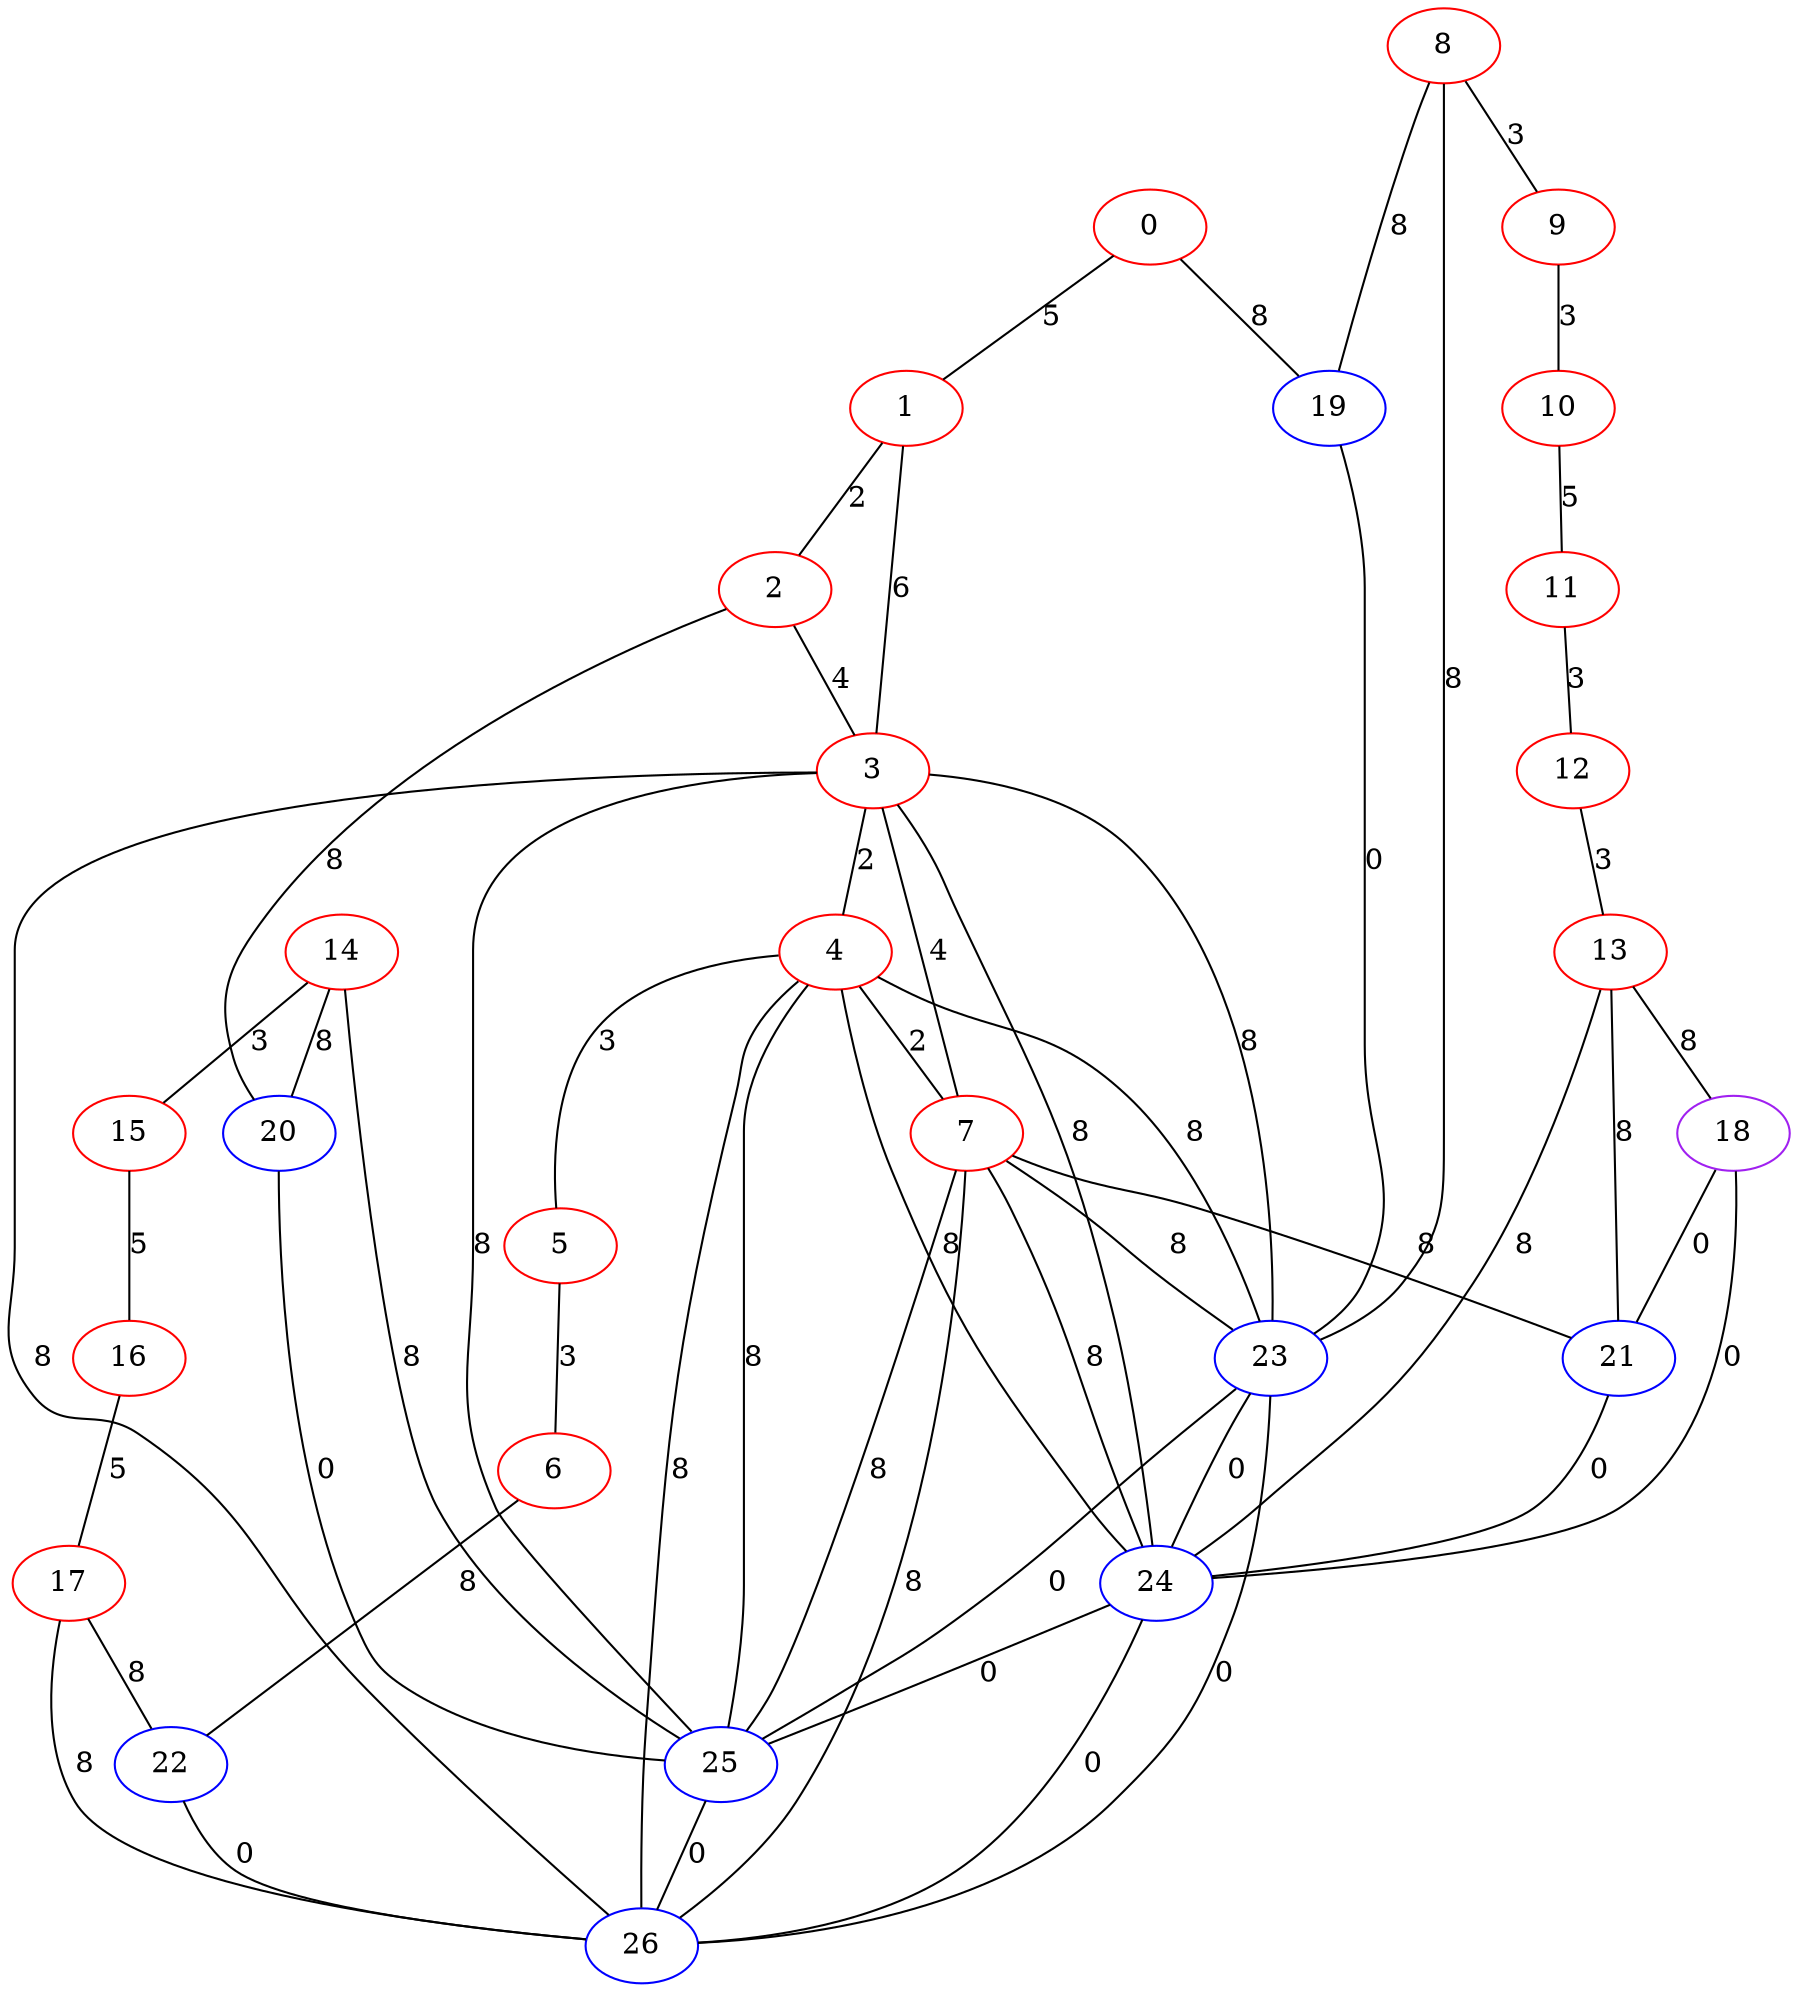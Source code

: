 graph "" {
0 [color=red, weight=1];
1 [color=red, weight=1];
2 [color=red, weight=1];
3 [color=red, weight=1];
4 [color=red, weight=1];
5 [color=red, weight=1];
6 [color=red, weight=1];
7 [color=red, weight=1];
8 [color=red, weight=1];
9 [color=red, weight=1];
10 [color=red, weight=1];
11 [color=red, weight=1];
12 [color=red, weight=1];
13 [color=red, weight=1];
14 [color=red, weight=1];
15 [color=red, weight=1];
16 [color=red, weight=1];
17 [color=red, weight=1];
18 [color=purple, weight=4];
19 [color=blue, weight=3];
20 [color=blue, weight=3];
21 [color=blue, weight=3];
22 [color=blue, weight=3];
23 [color=blue, weight=3];
24 [color=blue, weight=3];
25 [color=blue, weight=3];
26 [color=blue, weight=3];
0 -- 1  [key=0, label=5];
0 -- 19  [key=0, label=8];
1 -- 2  [key=0, label=2];
1 -- 3  [key=0, label=6];
2 -- 3  [key=0, label=4];
2 -- 20  [key=0, label=8];
3 -- 4  [key=0, label=2];
3 -- 7  [key=0, label=4];
3 -- 23  [key=0, label=8];
3 -- 24  [key=0, label=8];
3 -- 25  [key=0, label=8];
3 -- 26  [key=0, label=8];
4 -- 5  [key=0, label=3];
4 -- 7  [key=0, label=2];
4 -- 23  [key=0, label=8];
4 -- 24  [key=0, label=8];
4 -- 25  [key=0, label=8];
4 -- 26  [key=0, label=8];
5 -- 6  [key=0, label=3];
6 -- 22  [key=0, label=8];
7 -- 21  [key=0, label=8];
7 -- 23  [key=0, label=8];
7 -- 24  [key=0, label=8];
7 -- 25  [key=0, label=8];
7 -- 26  [key=0, label=8];
8 -- 9  [key=0, label=3];
8 -- 19  [key=0, label=8];
8 -- 23  [key=0, label=8];
9 -- 10  [key=0, label=3];
10 -- 11  [key=0, label=5];
11 -- 12  [key=0, label=3];
12 -- 13  [key=0, label=3];
13 -- 24  [key=0, label=8];
13 -- 18  [key=0, label=8];
13 -- 21  [key=0, label=8];
14 -- 25  [key=0, label=8];
14 -- 20  [key=0, label=8];
14 -- 15  [key=0, label=3];
15 -- 16  [key=0, label=5];
16 -- 17  [key=0, label=5];
17 -- 26  [key=0, label=8];
17 -- 22  [key=0, label=8];
18 -- 24  [key=0, label=0];
18 -- 21  [key=0, label=0];
19 -- 23  [key=0, label=0];
20 -- 25  [key=0, label=0];
21 -- 24  [key=0, label=0];
22 -- 26  [key=0, label=0];
23 -- 24  [key=0, label=0];
23 -- 25  [key=0, label=0];
23 -- 26  [key=0, label=0];
24 -- 25  [key=0, label=0];
24 -- 26  [key=0, label=0];
25 -- 26  [key=0, label=0];
}
